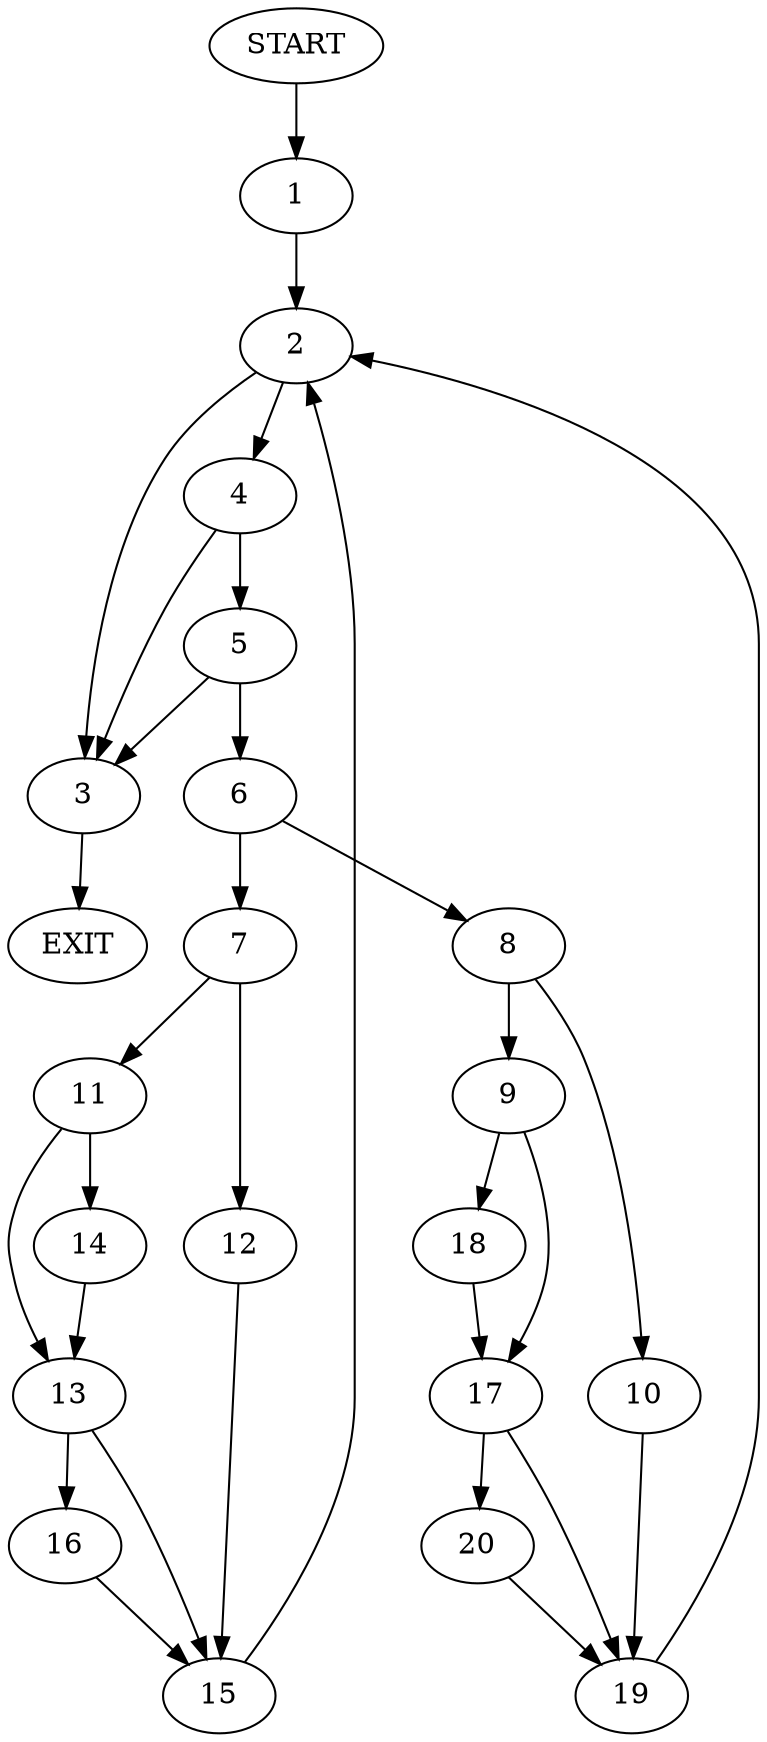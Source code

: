 digraph {
0 [label="START"]
21 [label="EXIT"]
0 -> 1
1 -> 2
2 -> 3
2 -> 4
4 -> 5
4 -> 3
3 -> 21
5 -> 6
5 -> 3
6 -> 7
6 -> 8
8 -> 9
8 -> 10
7 -> 11
7 -> 12
11 -> 13
11 -> 14
12 -> 15
15 -> 2
14 -> 13
13 -> 15
13 -> 16
16 -> 15
9 -> 17
9 -> 18
10 -> 19
19 -> 2
18 -> 17
17 -> 19
17 -> 20
20 -> 19
}
